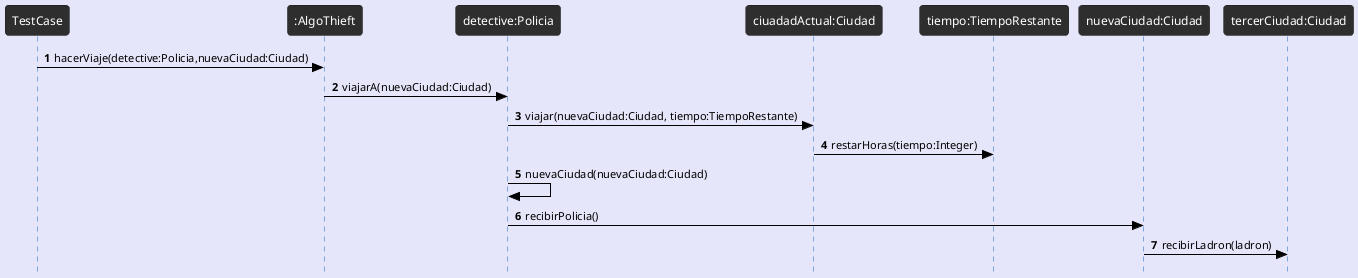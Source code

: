 @startuml Detective viaja de Montreal a Mexico
!theme reddress-darkblue
autonumber
skinparam style strictuml
skinparam BackGroundColor lavender
skinparam RoundCorner 7
skinparam SequenceGroupFontColor black
skinparam SequenceGroupBorderColor black
skinparam SequenceGroupBorderThickness 0.5
skinparam ArrowFontColor black
skinparam ArrowColor black
skinparam ActorFontColor black
skinparam participantFontSize 12
skinparam SequenceLifeLineBackGroundColor 2e2e2e

TestCase -> ":AlgoThieft" as juego: hacerViaje(detective:Policia,nuevaCiudad:Ciudad)
juego -> "detective:Policia" as detective: viajarA(nuevaCiudad:Ciudad)
detective -> "ciuadadActual:Ciudad" as ciudadActual: viajar(nuevaCiudad:Ciudad, tiempo:TiempoRestante)

ciudadActual -> "tiempo:TiempoRestante" as tiempo: restarHoras(tiempo:Integer)
detective -> detective: nuevaCiudad(nuevaCiudad:Ciudad)

detective -> "nuevaCiudad:Ciudad" as nuevaCiudad: recibirPolicia()
nuevaCiudad -> "tercerCiudad:Ciudad" : recibirLadron(ladron)

@enduml